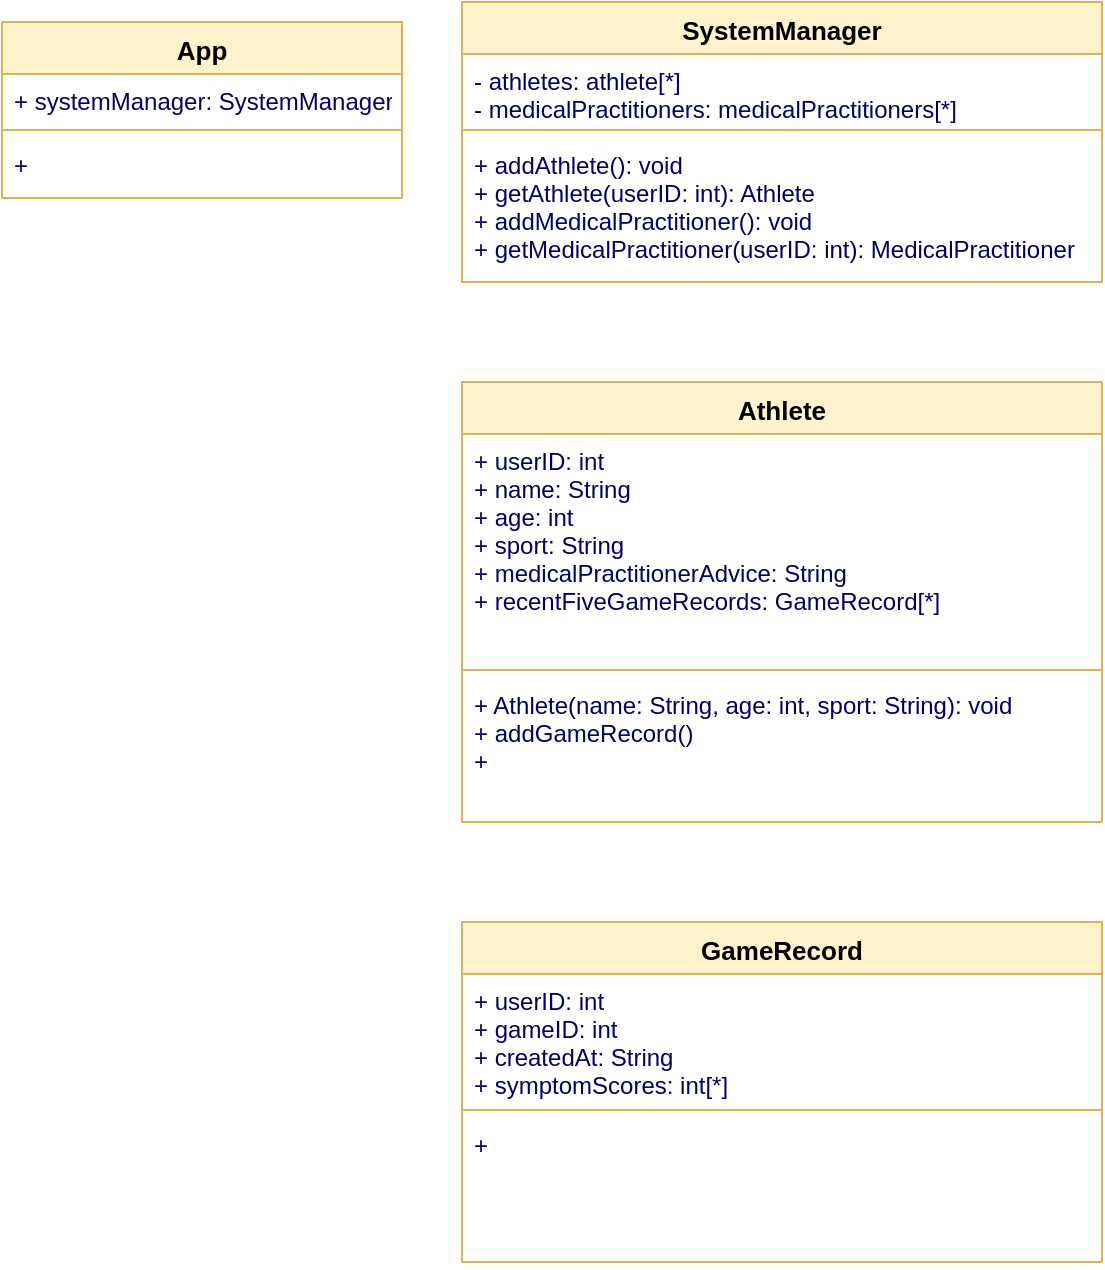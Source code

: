 <mxfile>
    <diagram id="e50d5a8b-f89a-59a1-6115-5f8c8060d788" name="Page-1">
        <mxGraphModel dx="787" dy="824" grid="1" gridSize="10" guides="1" tooltips="1" connect="1" arrows="1" fold="1" page="1" pageScale="1" pageWidth="1169" pageHeight="827" math="0" shadow="0">
            <root>
                <mxCell id="0"/>
                <mxCell id="1" parent="0"/>
                <mxCell id="41fe28ffb9dbdb2c-22" value="App" style="swimlane;fontStyle=1;align=center;verticalAlign=top;childLayout=stackLayout;horizontal=1;startSize=26;horizontalStack=0;resizeParent=1;resizeParentMax=0;resizeLast=0;collapsible=1;marginBottom=0;swimlaneFillColor=#ffffff;strokeColor=#d6b656;strokeWidth=1;fillColor=#fff2cc;fontSize=13;" parent="1" vertex="1">
                    <mxGeometry x="130" y="60" width="200" height="88" as="geometry"/>
                </mxCell>
                <mxCell id="41fe28ffb9dbdb2c-23" value="+ systemManager: SystemManager" style="text;strokeColor=none;fillColor=none;align=left;verticalAlign=top;spacingLeft=4;spacingRight=4;overflow=hidden;rotatable=0;points=[[0,0.5],[1,0.5]];portConstraint=eastwest;fontColor=#000066;" parent="41fe28ffb9dbdb2c-22" vertex="1">
                    <mxGeometry y="26" width="200" height="24" as="geometry"/>
                </mxCell>
                <mxCell id="41fe28ffb9dbdb2c-24" value="" style="line;strokeWidth=1;fillColor=#fff2cc;align=left;verticalAlign=middle;spacingTop=-1;spacingLeft=3;spacingRight=3;rotatable=0;labelPosition=right;points=[];portConstraint=eastwest;strokeColor=#d6b656;" parent="41fe28ffb9dbdb2c-22" vertex="1">
                    <mxGeometry y="50" width="200" height="8" as="geometry"/>
                </mxCell>
                <mxCell id="41fe28ffb9dbdb2c-25" value="+ " style="text;strokeColor=none;fillColor=none;align=left;verticalAlign=top;spacingLeft=4;spacingRight=4;overflow=hidden;rotatable=0;points=[[0,0.5],[1,0.5]];portConstraint=eastwest;fontColor=#000066;" parent="41fe28ffb9dbdb2c-22" vertex="1">
                    <mxGeometry y="58" width="200" height="30" as="geometry"/>
                </mxCell>
                <mxCell id="5" value="SystemManager" style="swimlane;fontStyle=1;align=center;verticalAlign=top;childLayout=stackLayout;horizontal=1;startSize=26;horizontalStack=0;resizeParent=1;resizeParentMax=0;resizeLast=0;collapsible=1;marginBottom=0;swimlaneFillColor=#ffffff;strokeColor=#d6b656;strokeWidth=1;fillColor=#fff2cc;fontSize=13;" parent="1" vertex="1">
                    <mxGeometry x="360" y="50" width="320" height="140" as="geometry"/>
                </mxCell>
                <mxCell id="6" value="- athletes: athlete[*]&#10;- medicalPractitioners: medicalPractitioners[*]" style="text;strokeColor=none;fillColor=none;align=left;verticalAlign=top;spacingLeft=4;spacingRight=4;overflow=hidden;rotatable=0;points=[[0,0.5],[1,0.5]];portConstraint=eastwest;fontColor=#000066;" parent="5" vertex="1">
                    <mxGeometry y="26" width="320" height="34" as="geometry"/>
                </mxCell>
                <mxCell id="7" value="" style="line;strokeWidth=1;fillColor=#fff2cc;align=left;verticalAlign=middle;spacingTop=-1;spacingLeft=3;spacingRight=3;rotatable=0;labelPosition=right;points=[];portConstraint=eastwest;strokeColor=#d6b656;" parent="5" vertex="1">
                    <mxGeometry y="60" width="320" height="8" as="geometry"/>
                </mxCell>
                <mxCell id="8" value="+ addAthlete(): void&#10;+ getAthlete(userID: int): Athlete&#10;+ addMedicalPractitioner(): void&#10;+ getMedicalPractitioner(userID: int): MedicalPractitioner" style="text;strokeColor=none;fillColor=none;align=left;verticalAlign=top;spacingLeft=4;spacingRight=4;overflow=hidden;rotatable=0;points=[[0,0.5],[1,0.5]];portConstraint=eastwest;fontColor=#000066;" parent="5" vertex="1">
                    <mxGeometry y="68" width="320" height="72" as="geometry"/>
                </mxCell>
                <mxCell id="47" value="Athlete" style="swimlane;fontStyle=1;align=center;verticalAlign=top;childLayout=stackLayout;horizontal=1;startSize=26;horizontalStack=0;resizeParent=1;resizeParentMax=0;resizeLast=0;collapsible=1;marginBottom=0;swimlaneFillColor=#ffffff;strokeColor=#d6b656;strokeWidth=1;fillColor=#fff2cc;fontSize=13;" parent="1" vertex="1">
                    <mxGeometry x="360" y="240" width="320" height="220" as="geometry"/>
                </mxCell>
                <mxCell id="48" value="+ userID: int&#10;+ name: String&#10;+ age: int&#10;+ sport: String&#10;+ medicalPractitionerAdvice: String&#10;+ recentFiveGameRecords: GameRecord[*]" style="text;strokeColor=none;fillColor=none;align=left;verticalAlign=top;spacingLeft=4;spacingRight=4;overflow=hidden;rotatable=0;points=[[0,0.5],[1,0.5]];portConstraint=eastwest;fontColor=#000066;" parent="47" vertex="1">
                    <mxGeometry y="26" width="320" height="114" as="geometry"/>
                </mxCell>
                <mxCell id="49" value="" style="line;strokeWidth=1;fillColor=#fff2cc;align=left;verticalAlign=middle;spacingTop=-1;spacingLeft=3;spacingRight=3;rotatable=0;labelPosition=right;points=[];portConstraint=eastwest;strokeColor=#d6b656;" parent="47" vertex="1">
                    <mxGeometry y="140" width="320" height="8" as="geometry"/>
                </mxCell>
                <mxCell id="50" value="+ Athlete(name: String, age: int, sport: String): void&#10;+ addGameRecord()&#10;+ " style="text;strokeColor=none;fillColor=none;align=left;verticalAlign=top;spacingLeft=4;spacingRight=4;overflow=hidden;rotatable=0;points=[[0,0.5],[1,0.5]];portConstraint=eastwest;fontColor=#000066;" parent="47" vertex="1">
                    <mxGeometry y="148" width="320" height="72" as="geometry"/>
                </mxCell>
                <mxCell id="51" value="GameRecord" style="swimlane;fontStyle=1;align=center;verticalAlign=top;childLayout=stackLayout;horizontal=1;startSize=26;horizontalStack=0;resizeParent=1;resizeParentMax=0;resizeLast=0;collapsible=1;marginBottom=0;swimlaneFillColor=#ffffff;strokeColor=#d6b656;strokeWidth=1;fillColor=#fff2cc;fontSize=13;" vertex="1" parent="1">
                    <mxGeometry x="360" y="510" width="320" height="170" as="geometry"/>
                </mxCell>
                <mxCell id="52" value="+ userID: int&#10;+ gameID: int&#10;+ createdAt: String&#10;+ symptomScores: int[*]" style="text;strokeColor=none;fillColor=none;align=left;verticalAlign=top;spacingLeft=4;spacingRight=4;overflow=hidden;rotatable=0;points=[[0,0.5],[1,0.5]];portConstraint=eastwest;fontColor=#000066;" vertex="1" parent="51">
                    <mxGeometry y="26" width="320" height="64" as="geometry"/>
                </mxCell>
                <mxCell id="53" value="" style="line;strokeWidth=1;fillColor=#fff2cc;align=left;verticalAlign=middle;spacingTop=-1;spacingLeft=3;spacingRight=3;rotatable=0;labelPosition=right;points=[];portConstraint=eastwest;strokeColor=#d6b656;" vertex="1" parent="51">
                    <mxGeometry y="90" width="320" height="8" as="geometry"/>
                </mxCell>
                <mxCell id="54" value="+ " style="text;strokeColor=none;fillColor=none;align=left;verticalAlign=top;spacingLeft=4;spacingRight=4;overflow=hidden;rotatable=0;points=[[0,0.5],[1,0.5]];portConstraint=eastwest;fontColor=#000066;" vertex="1" parent="51">
                    <mxGeometry y="98" width="320" height="72" as="geometry"/>
                </mxCell>
            </root>
        </mxGraphModel>
    </diagram>
</mxfile>
